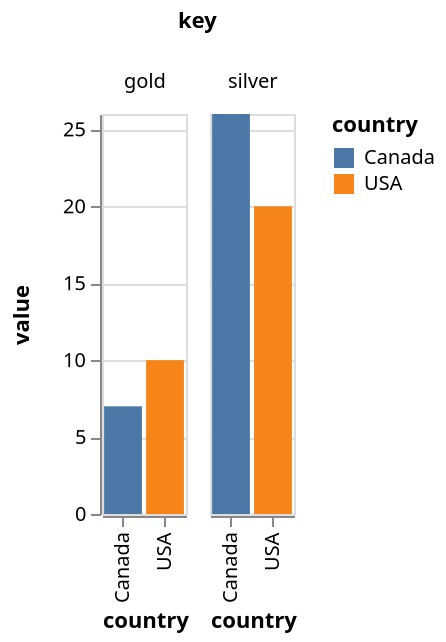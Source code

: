 {
    "$schema": "https://vega.github.io/schema/vega/v3.json",
    "autosize": "pad",
    "padding": 5,
    "data": [
        {
            "name": "source_0",
            "values": [
                {
                    "country": "USA",
                    "gold": 10,
                    "silver": 20
                },
                {
                    "country": "Canada",
                    "gold": 7,
                    "silver": 26
                }
            ]
        },
        {
            "name": "data_0",
            "source": "source_0",
            "transform": [
                {
                    "type": "fold",
                    "fields": [
                        "gold",
                        "silver"
                    ],
                    "as": [
                        "key",
                        "value"
                    ]
                },
                {
                    "type": "filter",
                    "expr": "datum[\"value\"] !== null && !isNaN(datum[\"value\"])"
                }
            ]
        },
        {
            "name": "column_domain",
            "source": "data_0",
            "transform": [
                {
                    "type": "aggregate",
                    "groupby": [
                        "key"
                    ]
                }
            ]
        }
    ],
    "signals": [
        {
            "name": "x_step",
            "value": 21
        },
        {
            "name": "child_width",
            "update": "bandspace(domain('x').length, 0.1, 0.05) * x_step"
        },
        {
            "name": "child_height",
            "value": 200
        }
    ],
    "layout": {
        "padding": {
            "row": 10,
            "column": 10
        },
        "offset": {
            "columnTitle": 10
        },
        "columns": {
            "signal": "length(data('column_domain'))"
        },
        "bounds": "full",
        "align": "all"
    },
    "marks": [
        {
            "name": "column-title",
            "type": "group",
            "role": "column-title",
            "title": {
                "text": "key",
                "offset": 10,
                "style": "guide-title"
            }
        },
        {
            "name": "row_header",
            "type": "group",
            "role": "row-header",
            "encode": {
                "update": {
                    "height": {
                        "signal": "child_height"
                    }
                }
            },
            "axes": [
                {
                    "scale": "y",
                    "orient": "left",
                    "grid": false,
                    "title": "value",
                    "labelOverlap": true,
                    "tickCount": {
                        "signal": "ceil(child_height/40)"
                    },
                    "zindex": 1
                }
            ]
        },
        {
            "name": "column_header",
            "type": "group",
            "role": "column-header",
            "from": {
                "data": "column_domain"
            },
            "sort": {
                "field": "datum[\"key\"]",
                "order": "ascending"
            },
            "title": {
                "text": {
                    "signal": "''+parent[\"key\"]"
                },
                "offset": 10,
                "orient": "top",
                "style": "guide-label"
            },
            "encode": {
                "update": {
                    "width": {
                        "signal": "child_width"
                    }
                }
            }
        },
        {
            "name": "column_footer",
            "type": "group",
            "role": "column-footer",
            "from": {
                "data": "column_domain"
            },
            "sort": {
                "field": "datum[\"key\"]",
                "order": "ascending"
            },
            "encode": {
                "update": {
                    "width": {
                        "signal": "child_width"
                    }
                }
            },
            "axes": [
                {
                    "scale": "x",
                    "orient": "bottom",
                    "grid": false,
                    "title": "country",
                    "labelBaseline": "middle",
                    "labelAngle": 270,
                    "labelAlign": "right",
                    "zindex": 1
                }
            ]
        },
        {
            "name": "cell",
            "type": "group",
            "style": "cell",
            "from": {
                "facet": {
                    "name": "facet",
                    "data": "data_0",
                    "groupby": [
                        "key"
                    ]
                }
            },
            "sort": {
                "field": [
                    "datum[\"key\"]"
                ],
                "order": [
                    "ascending"
                ]
            },
            "encode": {
                "update": {
                    "width": {
                        "signal": "child_width"
                    },
                    "height": {
                        "signal": "child_height"
                    }
                }
            },
            "marks": [
                {
                    "name": "child_marks",
                    "type": "rect",
                    "style": [
                        "bar"
                    ],
                    "from": {
                        "data": "facet"
                    },
                    "encode": {
                        "update": {
                            "fill": {
                                "scale": "color",
                                "field": "country"
                            },
                            "x": {
                                "scale": "x",
                                "field": "country"
                            },
                            "width": {
                                "scale": "x",
                                "band": true
                            },
                            "y": {
                                "scale": "y",
                                "field": "value"
                            },
                            "y2": {
                                "scale": "y",
                                "value": 0
                            }
                        }
                    }
                }
            ],
            "axes": [
                {
                    "scale": "y",
                    "orient": "left",
                    "grid": true,
                    "tickCount": {
                        "signal": "ceil(child_height/40)"
                    },
                    "gridScale": "x",
                    "domain": false,
                    "labels": false,
                    "maxExtent": 0,
                    "minExtent": 0,
                    "ticks": false,
                    "zindex": 0
                }
            ]
        }
    ],
    "scales": [
        {
            "name": "x",
            "type": "band",
            "domain": {
                "data": "data_0",
                "field": "country",
                "sort": true
            },
            "range": {
                "step": {
                    "signal": "x_step"
                }
            },
            "paddingInner": 0.1,
            "paddingOuter": 0.05
        },
        {
            "name": "y",
            "type": "linear",
            "domain": {
                "data": "data_0",
                "field": "value"
            },
            "range": [
                {
                    "signal": "child_height"
                },
                0
            ],
            "nice": true,
            "zero": true
        },
        {
            "name": "color",
            "type": "ordinal",
            "domain": {
                "data": "data_0",
                "field": "country",
                "sort": true
            },
            "range": "category"
        }
    ],
    "legends": [
        {
            "fill": "color",
            "title": "country",
            "encode": {
                "symbols": {
                    "update": {
                        "shape": {
                            "value": "square"
                        }
                    }
                }
            }
        }
    ],
    "config": {
        "axisY": {
            "minExtent": 30
        }
    }
}

